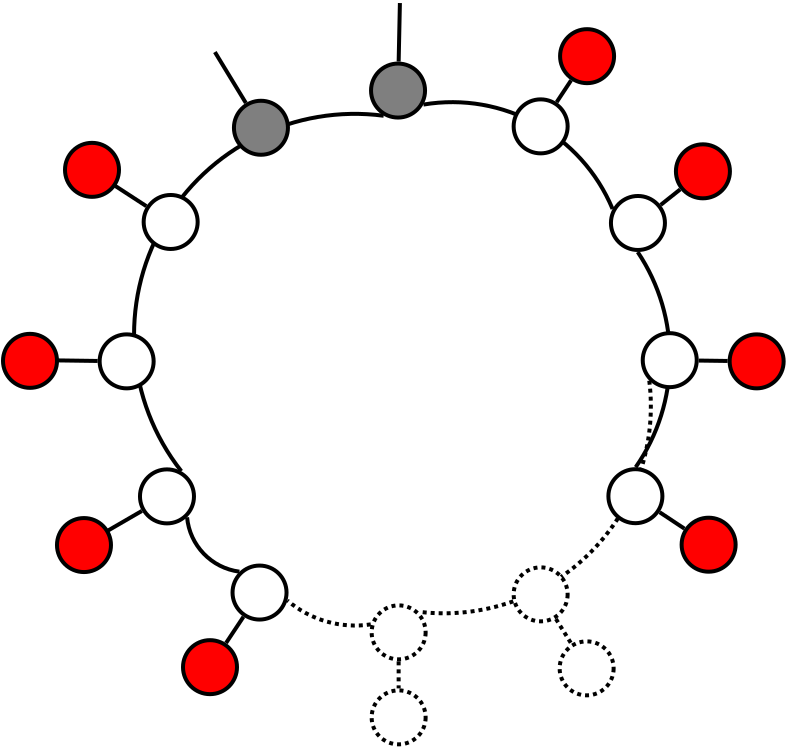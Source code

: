 <?xml version="1.0" encoding="UTF-8"?>
<dia:diagram xmlns:dia="http://www.lysator.liu.se/~alla/dia/">
  <dia:layer name="Background" visible="true" active="true">
    <dia:object type="Standard - Line" version="0" id="O0">
      <dia:attribute name="obj_pos">
        <dia:point val="33.005,37.84"/>
      </dia:attribute>
      <dia:attribute name="obj_bb">
        <dia:rectangle val="32.905,37.739;33.105,39.291"/>
      </dia:attribute>
      <dia:attribute name="conn_endpoints">
        <dia:point val="33.005,37.84"/>
        <dia:point val="33.005,39.191"/>
      </dia:attribute>
      <dia:attribute name="numcp">
        <dia:int val="1"/>
      </dia:attribute>
      <dia:attribute name="line_width">
        <dia:real val="0.2"/>
      </dia:attribute>
      <dia:attribute name="line_style">
        <dia:enum val="4"/>
      </dia:attribute>
      <dia:attribute name="dashlength">
        <dia:real val="2"/>
      </dia:attribute>
      <dia:connections>
        <dia:connection handle="0" to="O5" connection="8"/>
        <dia:connection handle="1" to="O1" connection="8"/>
      </dia:connections>
    </dia:object>
    <dia:object type="Standard - Ellipse" version="0" id="O1">
      <dia:attribute name="obj_pos">
        <dia:point val="31.655,39.29"/>
      </dia:attribute>
      <dia:attribute name="obj_bb">
        <dia:rectangle val="31.555,39.19;34.455,42.09"/>
      </dia:attribute>
      <dia:attribute name="elem_corner">
        <dia:point val="31.655,39.29"/>
      </dia:attribute>
      <dia:attribute name="elem_width">
        <dia:real val="2.7"/>
      </dia:attribute>
      <dia:attribute name="elem_height">
        <dia:real val="2.7"/>
      </dia:attribute>
      <dia:attribute name="border_width">
        <dia:real val="0.2"/>
      </dia:attribute>
      <dia:attribute name="aspect">
        <dia:enum val="2"/>
      </dia:attribute>
      <dia:attribute name="line_style">
        <dia:enum val="4"/>
      </dia:attribute>
      <dia:attribute name="dashlength">
        <dia:real val="2"/>
      </dia:attribute>
    </dia:object>
    <dia:object type="Standard - Ellipse" version="0" id="O2">
      <dia:attribute name="obj_pos">
        <dia:point val="41.055,36.84"/>
      </dia:attribute>
      <dia:attribute name="obj_bb">
        <dia:rectangle val="40.955,36.74;43.855,39.64"/>
      </dia:attribute>
      <dia:attribute name="elem_corner">
        <dia:point val="41.055,36.84"/>
      </dia:attribute>
      <dia:attribute name="elem_width">
        <dia:real val="2.7"/>
      </dia:attribute>
      <dia:attribute name="elem_height">
        <dia:real val="2.7"/>
      </dia:attribute>
      <dia:attribute name="border_width">
        <dia:real val="0.2"/>
      </dia:attribute>
      <dia:attribute name="aspect">
        <dia:enum val="2"/>
      </dia:attribute>
      <dia:attribute name="line_style">
        <dia:enum val="4"/>
      </dia:attribute>
      <dia:attribute name="dashlength">
        <dia:real val="2"/>
      </dia:attribute>
    </dia:object>
    <dia:object type="Standard - Line" version="0" id="O3">
      <dia:attribute name="obj_pos">
        <dia:point val="14.668,22.774"/>
      </dia:attribute>
      <dia:attribute name="obj_bb">
        <dia:rectangle val="14.566,22.673;18.057,22.921"/>
      </dia:attribute>
      <dia:attribute name="conn_endpoints">
        <dia:point val="14.668,22.774"/>
        <dia:point val="17.956,22.82"/>
      </dia:attribute>
      <dia:attribute name="numcp">
        <dia:int val="1"/>
      </dia:attribute>
      <dia:attribute name="line_width">
        <dia:real val="0.2"/>
      </dia:attribute>
      <dia:connections>
        <dia:connection handle="1" to="O29" connection="8"/>
      </dia:connections>
    </dia:object>
    <dia:object type="Standard - Line" version="0" id="O4">
      <dia:attribute name="obj_pos">
        <dia:point val="24.375,36.922"/>
      </dia:attribute>
      <dia:attribute name="obj_bb">
        <dia:rectangle val="24.236,35.469;25.386,37.061"/>
      </dia:attribute>
      <dia:attribute name="conn_endpoints">
        <dia:point val="24.375,36.922"/>
        <dia:point val="25.248,35.608"/>
      </dia:attribute>
      <dia:attribute name="numcp">
        <dia:int val="1"/>
      </dia:attribute>
      <dia:attribute name="line_width">
        <dia:real val="0.2"/>
      </dia:attribute>
      <dia:connections>
        <dia:connection handle="0" to="O33" connection="8"/>
        <dia:connection handle="1" to="O17" connection="8"/>
      </dia:connections>
    </dia:object>
    <dia:object type="Standard - Ellipse" version="0" id="O5">
      <dia:attribute name="obj_pos">
        <dia:point val="31.655,35.04"/>
      </dia:attribute>
      <dia:attribute name="obj_bb">
        <dia:rectangle val="31.555,34.94;34.455,37.84"/>
      </dia:attribute>
      <dia:attribute name="elem_corner">
        <dia:point val="31.655,35.04"/>
      </dia:attribute>
      <dia:attribute name="elem_width">
        <dia:real val="2.7"/>
      </dia:attribute>
      <dia:attribute name="elem_height">
        <dia:real val="2.7"/>
      </dia:attribute>
      <dia:attribute name="border_width">
        <dia:real val="0.2"/>
      </dia:attribute>
      <dia:attribute name="aspect">
        <dia:enum val="2"/>
      </dia:attribute>
      <dia:attribute name="line_style">
        <dia:enum val="4"/>
      </dia:attribute>
      <dia:attribute name="dashlength">
        <dia:real val="2"/>
      </dia:attribute>
    </dia:object>
    <dia:object type="Standard - Line" version="0" id="O6">
      <dia:attribute name="obj_pos">
        <dia:point val="40.87,35.72"/>
      </dia:attribute>
      <dia:attribute name="obj_bb">
        <dia:rectangle val="40.732,35.583;41.778,37.097"/>
      </dia:attribute>
      <dia:attribute name="conn_endpoints">
        <dia:point val="40.87,35.72"/>
        <dia:point val="41.64,36.96"/>
      </dia:attribute>
      <dia:attribute name="numcp">
        <dia:int val="1"/>
      </dia:attribute>
      <dia:attribute name="line_width">
        <dia:real val="0.2"/>
      </dia:attribute>
      <dia:attribute name="line_style">
        <dia:enum val="4"/>
      </dia:attribute>
      <dia:attribute name="dashlength">
        <dia:real val="2"/>
      </dia:attribute>
      <dia:connections>
        <dia:connection handle="0" to="O37" connection="8"/>
        <dia:connection handle="1" to="O2" connection="8"/>
      </dia:connections>
    </dia:object>
    <dia:object type="Standard - Ellipse" version="0" id="O7">
      <dia:attribute name="obj_pos">
        <dia:point val="46.869,11.988"/>
      </dia:attribute>
      <dia:attribute name="obj_bb">
        <dia:rectangle val="46.769,11.888;49.669,14.788"/>
      </dia:attribute>
      <dia:attribute name="elem_corner">
        <dia:point val="46.869,11.988"/>
      </dia:attribute>
      <dia:attribute name="elem_width">
        <dia:real val="2.7"/>
      </dia:attribute>
      <dia:attribute name="elem_height">
        <dia:real val="2.7"/>
      </dia:attribute>
      <dia:attribute name="border_width">
        <dia:real val="0.2"/>
      </dia:attribute>
      <dia:attribute name="inner_color">
        <dia:color val="#ff0000"/>
      </dia:attribute>
      <dia:attribute name="aspect">
        <dia:enum val="2"/>
      </dia:attribute>
    </dia:object>
    <dia:object type="Standard - Line" version="0" id="O8">
      <dia:attribute name="obj_pos">
        <dia:point val="46.105,15.019"/>
      </dia:attribute>
      <dia:attribute name="obj_bb">
        <dia:rectangle val="45.964,14.1;47.225,15.159"/>
      </dia:attribute>
      <dia:attribute name="conn_endpoints">
        <dia:point val="46.105,15.019"/>
        <dia:point val="47.084,14.24"/>
      </dia:attribute>
      <dia:attribute name="numcp">
        <dia:int val="1"/>
      </dia:attribute>
      <dia:attribute name="line_width">
        <dia:real val="0.2"/>
      </dia:attribute>
      <dia:connections>
        <dia:connection handle="0" to="O27" connection="8"/>
        <dia:connection handle="1" to="O7" connection="8"/>
      </dia:connections>
    </dia:object>
    <dia:object type="Standard - Line" version="0" id="O9">
      <dia:attribute name="obj_pos">
        <dia:point val="33.068,4.924"/>
      </dia:attribute>
      <dia:attribute name="obj_bb">
        <dia:rectangle val="32.904,4.822;33.17,7.953"/>
      </dia:attribute>
      <dia:attribute name="conn_endpoints">
        <dia:point val="33.068,4.924"/>
        <dia:point val="33.006,7.851"/>
      </dia:attribute>
      <dia:attribute name="numcp">
        <dia:int val="1"/>
      </dia:attribute>
      <dia:attribute name="line_width">
        <dia:real val="0.2"/>
      </dia:attribute>
      <dia:connections>
        <dia:connection handle="1" to="O26" connection="8"/>
      </dia:connections>
    </dia:object>
    <dia:object type="Standard - Arc" version="0" id="O10">
      <dia:attribute name="obj_pos">
        <dia:point val="26.05,34.4"/>
      </dia:attribute>
      <dia:attribute name="obj_bb">
        <dia:rectangle val="21.281,29.45;26.191,34.541"/>
      </dia:attribute>
      <dia:attribute name="conn_endpoints">
        <dia:point val="26.05,34.4"/>
        <dia:point val="21.422,29.591"/>
      </dia:attribute>
      <dia:attribute name="curve_distance">
        <dia:real val="-0.663"/>
      </dia:attribute>
      <dia:attribute name="line_width">
        <dia:real val="0.2"/>
      </dia:attribute>
      <dia:connections>
        <dia:connection handle="0" to="O17" connection="8"/>
        <dia:connection handle="1" to="O18" connection="8"/>
      </dia:connections>
    </dia:object>
    <dia:object type="Standard - Arc" version="0" id="O11">
      <dia:attribute name="obj_pos">
        <dia:point val="33.005,36.39"/>
      </dia:attribute>
      <dia:attribute name="obj_bb">
        <dia:rectangle val="25.926,34.276;33.129,36.514"/>
      </dia:attribute>
      <dia:attribute name="conn_endpoints">
        <dia:point val="33.005,36.39"/>
        <dia:point val="26.05,34.4"/>
      </dia:attribute>
      <dia:attribute name="curve_distance">
        <dia:real val="-0.471"/>
      </dia:attribute>
      <dia:attribute name="line_width">
        <dia:real val="0.2"/>
      </dia:attribute>
      <dia:attribute name="line_style">
        <dia:enum val="4"/>
      </dia:attribute>
      <dia:attribute name="dashlength">
        <dia:real val="2"/>
      </dia:attribute>
      <dia:connections>
        <dia:connection handle="0" to="O5" connection="8"/>
        <dia:connection handle="1" to="O17" connection="8"/>
      </dia:connections>
    </dia:object>
    <dia:object type="Standard - Line" version="0" id="O12">
      <dia:attribute name="obj_pos">
        <dia:point val="23.817,7.374"/>
      </dia:attribute>
      <dia:attribute name="obj_bb">
        <dia:rectangle val="23.68,7.237;25.504,10.058"/>
      </dia:attribute>
      <dia:attribute name="conn_endpoints">
        <dia:point val="23.817,7.374"/>
        <dia:point val="25.366,9.921"/>
      </dia:attribute>
      <dia:attribute name="numcp">
        <dia:int val="1"/>
      </dia:attribute>
      <dia:attribute name="line_width">
        <dia:real val="0.2"/>
      </dia:attribute>
      <dia:connections>
        <dia:connection handle="1" to="O30" connection="8"/>
      </dia:connections>
    </dia:object>
    <dia:object type="Standard - Line" version="0" id="O13">
      <dia:attribute name="obj_pos">
        <dia:point val="46.051,30.382"/>
      </dia:attribute>
      <dia:attribute name="obj_bb">
        <dia:rectangle val="45.913,30.244;47.434,31.345"/>
      </dia:attribute>
      <dia:attribute name="conn_endpoints">
        <dia:point val="46.051,30.382"/>
        <dia:point val="47.295,31.206"/>
      </dia:attribute>
      <dia:attribute name="numcp">
        <dia:int val="1"/>
      </dia:attribute>
      <dia:attribute name="line_width">
        <dia:real val="0.2"/>
      </dia:attribute>
      <dia:connections>
        <dia:connection handle="0" to="O39" connection="8"/>
        <dia:connection handle="1" to="O14" connection="8"/>
      </dia:connections>
    </dia:object>
    <dia:object type="Standard - Ellipse" version="0" id="O14">
      <dia:attribute name="obj_pos">
        <dia:point val="47.154,30.657"/>
      </dia:attribute>
      <dia:attribute name="obj_bb">
        <dia:rectangle val="47.054,30.557;49.954,33.457"/>
      </dia:attribute>
      <dia:attribute name="elem_corner">
        <dia:point val="47.154,30.657"/>
      </dia:attribute>
      <dia:attribute name="elem_width">
        <dia:real val="2.7"/>
      </dia:attribute>
      <dia:attribute name="elem_height">
        <dia:real val="2.7"/>
      </dia:attribute>
      <dia:attribute name="border_width">
        <dia:real val="0.2"/>
      </dia:attribute>
      <dia:attribute name="inner_color">
        <dia:color val="#ff0000"/>
      </dia:attribute>
      <dia:attribute name="aspect">
        <dia:enum val="2"/>
      </dia:attribute>
    </dia:object>
    <dia:object type="Standard - Ellipse" version="0" id="O15">
      <dia:attribute name="obj_pos">
        <dia:point val="49.555,21.49"/>
      </dia:attribute>
      <dia:attribute name="obj_bb">
        <dia:rectangle val="49.455,21.39;52.355,24.29"/>
      </dia:attribute>
      <dia:attribute name="elem_corner">
        <dia:point val="49.555,21.49"/>
      </dia:attribute>
      <dia:attribute name="elem_width">
        <dia:real val="2.7"/>
      </dia:attribute>
      <dia:attribute name="elem_height">
        <dia:real val="2.7"/>
      </dia:attribute>
      <dia:attribute name="border_width">
        <dia:real val="0.2"/>
      </dia:attribute>
      <dia:attribute name="inner_color">
        <dia:color val="#ff0000"/>
      </dia:attribute>
      <dia:attribute name="aspect">
        <dia:enum val="2"/>
      </dia:attribute>
    </dia:object>
    <dia:object type="Standard - Line" version="0" id="O16">
      <dia:attribute name="obj_pos">
        <dia:point val="48.01,22.8"/>
      </dia:attribute>
      <dia:attribute name="obj_bb">
        <dia:rectangle val="47.908,22.699;49.557,22.921"/>
      </dia:attribute>
      <dia:attribute name="conn_endpoints">
        <dia:point val="48.01,22.8"/>
        <dia:point val="49.455,22.82"/>
      </dia:attribute>
      <dia:attribute name="numcp">
        <dia:int val="1"/>
      </dia:attribute>
      <dia:attribute name="line_width">
        <dia:real val="0.2"/>
      </dia:attribute>
      <dia:connections>
        <dia:connection handle="0" to="O38" connection="8"/>
        <dia:connection handle="1" to="O15" connection="8"/>
      </dia:connections>
    </dia:object>
    <dia:object type="Standard - Ellipse" version="0" id="O17">
      <dia:attribute name="obj_pos">
        <dia:point val="24.7,33.05"/>
      </dia:attribute>
      <dia:attribute name="obj_bb">
        <dia:rectangle val="24.6,32.95;27.5,35.85"/>
      </dia:attribute>
      <dia:attribute name="elem_corner">
        <dia:point val="24.7,33.05"/>
      </dia:attribute>
      <dia:attribute name="elem_width">
        <dia:real val="2.7"/>
      </dia:attribute>
      <dia:attribute name="elem_height">
        <dia:real val="2.7"/>
      </dia:attribute>
      <dia:attribute name="border_width">
        <dia:real val="0.2"/>
      </dia:attribute>
      <dia:attribute name="aspect">
        <dia:enum val="2"/>
      </dia:attribute>
    </dia:object>
    <dia:object type="Standard - Ellipse" version="0" id="O18">
      <dia:attribute name="obj_pos">
        <dia:point val="20.072,28.241"/>
      </dia:attribute>
      <dia:attribute name="obj_bb">
        <dia:rectangle val="19.972,28.141;22.872,31.041"/>
      </dia:attribute>
      <dia:attribute name="elem_corner">
        <dia:point val="20.072,28.241"/>
      </dia:attribute>
      <dia:attribute name="elem_width">
        <dia:real val="2.7"/>
      </dia:attribute>
      <dia:attribute name="elem_height">
        <dia:real val="2.7"/>
      </dia:attribute>
      <dia:attribute name="border_width">
        <dia:real val="0.2"/>
      </dia:attribute>
      <dia:attribute name="aspect">
        <dia:enum val="2"/>
      </dia:attribute>
    </dia:object>
    <dia:object type="Standard - Line" version="0" id="O19">
      <dia:attribute name="obj_pos">
        <dia:point val="20.168,30.317"/>
      </dia:attribute>
      <dia:attribute name="obj_bb">
        <dia:rectangle val="17.681,30.181;20.305,31.815"/>
      </dia:attribute>
      <dia:attribute name="conn_endpoints">
        <dia:point val="20.168,30.317"/>
        <dia:point val="17.817,31.679"/>
      </dia:attribute>
      <dia:attribute name="numcp">
        <dia:int val="1"/>
      </dia:attribute>
      <dia:attribute name="line_width">
        <dia:real val="0.2"/>
      </dia:attribute>
      <dia:connections>
        <dia:connection handle="0" to="O18" connection="8"/>
      </dia:connections>
    </dia:object>
    <dia:object type="Standard - Arc" version="0" id="O20">
      <dia:attribute name="obj_pos">
        <dia:point val="46.56,22.78"/>
      </dia:attribute>
      <dia:attribute name="obj_bb">
        <dia:rectangle val="32.864,22.639;46.701,36.531"/>
      </dia:attribute>
      <dia:attribute name="conn_endpoints">
        <dia:point val="46.56,22.78"/>
        <dia:point val="33.005,36.39"/>
      </dia:attribute>
      <dia:attribute name="curve_distance">
        <dia:real val="-3.976"/>
      </dia:attribute>
      <dia:attribute name="line_width">
        <dia:real val="0.2"/>
      </dia:attribute>
      <dia:attribute name="line_style">
        <dia:enum val="4"/>
      </dia:attribute>
      <dia:attribute name="dashlength">
        <dia:real val="2"/>
      </dia:attribute>
      <dia:connections>
        <dia:connection handle="0" to="O38" connection="8"/>
        <dia:connection handle="1" to="O5" connection="8"/>
      </dia:connections>
    </dia:object>
    <dia:object type="Standard - Arc" version="0" id="O21">
      <dia:attribute name="obj_pos">
        <dia:point val="44.97,15.921"/>
      </dia:attribute>
      <dia:attribute name="obj_bb">
        <dia:rectangle val="44.742,15.82;46.67,29.682"/>
      </dia:attribute>
      <dia:attribute name="conn_endpoints">
        <dia:point val="44.97,15.921"/>
        <dia:point val="44.843,29.581"/>
      </dia:attribute>
      <dia:attribute name="curve_distance">
        <dia:real val="-1.663"/>
      </dia:attribute>
      <dia:attribute name="line_width">
        <dia:real val="0.2"/>
      </dia:attribute>
      <dia:connections>
        <dia:connection handle="0" to="O27" connection="8"/>
        <dia:connection handle="1" to="O39" connection="8"/>
      </dia:connections>
    </dia:object>
    <dia:object type="Standard - Arc" version="0" id="O22">
      <dia:attribute name="obj_pos">
        <dia:point val="21.422,29.591"/>
      </dia:attribute>
      <dia:attribute name="obj_bb">
        <dia:rectangle val="19.374,9.164;33.111,29.728"/>
      </dia:attribute>
      <dia:attribute name="conn_endpoints">
        <dia:point val="21.422,29.591"/>
        <dia:point val="32.975,9.3"/>
      </dia:attribute>
      <dia:attribute name="curve_distance">
        <dia:real val="-6.877"/>
      </dia:attribute>
      <dia:attribute name="line_width">
        <dia:real val="0.2"/>
      </dia:attribute>
      <dia:connections>
        <dia:connection handle="0" to="O18" connection="8"/>
        <dia:connection handle="1" to="O26" connection="8"/>
      </dia:connections>
    </dia:object>
    <dia:object type="Standard - Arc" version="0" id="O23">
      <dia:attribute name="obj_pos">
        <dia:point val="32.975,9.3"/>
      </dia:attribute>
      <dia:attribute name="obj_bb">
        <dia:rectangle val="32.839,9.164;45.106,16.057"/>
      </dia:attribute>
      <dia:attribute name="conn_endpoints">
        <dia:point val="32.975,9.3"/>
        <dia:point val="44.97,15.921"/>
      </dia:attribute>
      <dia:attribute name="curve_distance">
        <dia:real val="-1.883"/>
      </dia:attribute>
      <dia:attribute name="line_width">
        <dia:real val="0.2"/>
      </dia:attribute>
      <dia:connections>
        <dia:connection handle="0" to="O26" connection="8"/>
        <dia:connection handle="1" to="O27" connection="8"/>
      </dia:connections>
    </dia:object>
    <dia:object type="Standard - Ellipse" version="0" id="O24">
      <dia:attribute name="obj_pos">
        <dia:point val="20.256,14.521"/>
      </dia:attribute>
      <dia:attribute name="obj_bb">
        <dia:rectangle val="20.156,14.421;23.056,17.321"/>
      </dia:attribute>
      <dia:attribute name="elem_corner">
        <dia:point val="20.256,14.521"/>
      </dia:attribute>
      <dia:attribute name="elem_width">
        <dia:real val="2.7"/>
      </dia:attribute>
      <dia:attribute name="elem_height">
        <dia:real val="2.7"/>
      </dia:attribute>
      <dia:attribute name="border_width">
        <dia:real val="0.2"/>
      </dia:attribute>
      <dia:attribute name="aspect">
        <dia:enum val="2"/>
      </dia:attribute>
    </dia:object>
    <dia:object type="Standard - Line" version="0" id="O25">
      <dia:attribute name="obj_pos">
        <dia:point val="20.391,15.081"/>
      </dia:attribute>
      <dia:attribute name="obj_bb">
        <dia:rectangle val="17.629,13.236;20.529,15.219"/>
      </dia:attribute>
      <dia:attribute name="conn_endpoints">
        <dia:point val="20.391,15.081"/>
        <dia:point val="17.767,13.374"/>
      </dia:attribute>
      <dia:attribute name="numcp">
        <dia:int val="1"/>
      </dia:attribute>
      <dia:attribute name="line_width">
        <dia:real val="0.2"/>
      </dia:attribute>
      <dia:connections>
        <dia:connection handle="0" to="O24" connection="8"/>
      </dia:connections>
    </dia:object>
    <dia:object type="Standard - Ellipse" version="0" id="O26">
      <dia:attribute name="obj_pos">
        <dia:point val="31.625,7.95"/>
      </dia:attribute>
      <dia:attribute name="obj_bb">
        <dia:rectangle val="31.525,7.85;34.425,10.75"/>
      </dia:attribute>
      <dia:attribute name="elem_corner">
        <dia:point val="31.625,7.95"/>
      </dia:attribute>
      <dia:attribute name="elem_width">
        <dia:real val="2.7"/>
      </dia:attribute>
      <dia:attribute name="elem_height">
        <dia:real val="2.7"/>
      </dia:attribute>
      <dia:attribute name="border_width">
        <dia:real val="0.2"/>
      </dia:attribute>
      <dia:attribute name="inner_color">
        <dia:color val="#7f7f7f"/>
      </dia:attribute>
      <dia:attribute name="aspect">
        <dia:enum val="2"/>
      </dia:attribute>
    </dia:object>
    <dia:object type="Standard - Ellipse" version="0" id="O27">
      <dia:attribute name="obj_pos">
        <dia:point val="43.62,14.571"/>
      </dia:attribute>
      <dia:attribute name="obj_bb">
        <dia:rectangle val="43.52,14.471;46.42,17.371"/>
      </dia:attribute>
      <dia:attribute name="elem_corner">
        <dia:point val="43.62,14.571"/>
      </dia:attribute>
      <dia:attribute name="elem_width">
        <dia:real val="2.7"/>
      </dia:attribute>
      <dia:attribute name="elem_height">
        <dia:real val="2.7"/>
      </dia:attribute>
      <dia:attribute name="border_width">
        <dia:real val="0.2"/>
      </dia:attribute>
      <dia:attribute name="aspect">
        <dia:enum val="2"/>
      </dia:attribute>
    </dia:object>
    <dia:object type="Standard - Text" version="1" id="O28">
      <dia:attribute name="obj_pos">
        <dia:point val="31.28,38.828"/>
      </dia:attribute>
      <dia:attribute name="obj_bb">
        <dia:rectangle val="31.28,37.907;31.28,39.062"/>
      </dia:attribute>
      <dia:attribute name="text">
        <dia:composite type="text">
          <dia:attribute name="string">
            <dia:string>##</dia:string>
          </dia:attribute>
          <dia:attribute name="font">
            <dia:font family="sans" style="0" name="Helvetica"/>
          </dia:attribute>
          <dia:attribute name="height">
            <dia:real val="1.238"/>
          </dia:attribute>
          <dia:attribute name="pos">
            <dia:point val="31.28,38.828"/>
          </dia:attribute>
          <dia:attribute name="color">
            <dia:color val="#ff0000"/>
          </dia:attribute>
          <dia:attribute name="alignment">
            <dia:enum val="0"/>
          </dia:attribute>
        </dia:composite>
      </dia:attribute>
      <dia:attribute name="valign">
        <dia:enum val="3"/>
      </dia:attribute>
    </dia:object>
    <dia:object type="Standard - Ellipse" version="0" id="O29">
      <dia:attribute name="obj_pos">
        <dia:point val="18.055,21.49"/>
      </dia:attribute>
      <dia:attribute name="obj_bb">
        <dia:rectangle val="17.955,21.39;20.855,24.29"/>
      </dia:attribute>
      <dia:attribute name="elem_corner">
        <dia:point val="18.055,21.49"/>
      </dia:attribute>
      <dia:attribute name="elem_width">
        <dia:real val="2.7"/>
      </dia:attribute>
      <dia:attribute name="elem_height">
        <dia:real val="2.7"/>
      </dia:attribute>
      <dia:attribute name="border_width">
        <dia:real val="0.2"/>
      </dia:attribute>
      <dia:attribute name="aspect">
        <dia:enum val="2"/>
      </dia:attribute>
    </dia:object>
    <dia:object type="Standard - Ellipse" version="0" id="O30">
      <dia:attribute name="obj_pos">
        <dia:point val="24.77,9.81"/>
      </dia:attribute>
      <dia:attribute name="obj_bb">
        <dia:rectangle val="24.67,9.71;27.57,12.61"/>
      </dia:attribute>
      <dia:attribute name="elem_corner">
        <dia:point val="24.77,9.81"/>
      </dia:attribute>
      <dia:attribute name="elem_width">
        <dia:real val="2.7"/>
      </dia:attribute>
      <dia:attribute name="elem_height">
        <dia:real val="2.7"/>
      </dia:attribute>
      <dia:attribute name="border_width">
        <dia:real val="0.2"/>
      </dia:attribute>
      <dia:attribute name="inner_color">
        <dia:color val="#7f7f7f"/>
      </dia:attribute>
      <dia:attribute name="aspect">
        <dia:enum val="2"/>
      </dia:attribute>
    </dia:object>
    <dia:object type="Standard - Ellipse" version="0" id="O31">
      <dia:attribute name="obj_pos">
        <dia:point val="41.077,6.23"/>
      </dia:attribute>
      <dia:attribute name="obj_bb">
        <dia:rectangle val="40.977,6.13;43.877,9.03"/>
      </dia:attribute>
      <dia:attribute name="elem_corner">
        <dia:point val="41.077,6.23"/>
      </dia:attribute>
      <dia:attribute name="elem_width">
        <dia:real val="2.7"/>
      </dia:attribute>
      <dia:attribute name="elem_height">
        <dia:real val="2.7"/>
      </dia:attribute>
      <dia:attribute name="border_width">
        <dia:real val="0.2"/>
      </dia:attribute>
      <dia:attribute name="inner_color">
        <dia:color val="#ff0000"/>
      </dia:attribute>
      <dia:attribute name="aspect">
        <dia:enum val="2"/>
      </dia:attribute>
    </dia:object>
    <dia:object type="Standard - Line" version="0" id="O32">
      <dia:attribute name="obj_pos">
        <dia:point val="40.904,9.882"/>
      </dia:attribute>
      <dia:attribute name="obj_bb">
        <dia:rectangle val="40.766,8.65;41.766,10.02"/>
      </dia:attribute>
      <dia:attribute name="conn_endpoints">
        <dia:point val="40.904,9.882"/>
        <dia:point val="41.628,8.788"/>
      </dia:attribute>
      <dia:attribute name="numcp">
        <dia:int val="1"/>
      </dia:attribute>
      <dia:attribute name="line_width">
        <dia:real val="0.2"/>
      </dia:attribute>
      <dia:connections>
        <dia:connection handle="0" to="O35" connection="8"/>
        <dia:connection handle="1" to="O31" connection="8"/>
      </dia:connections>
    </dia:object>
    <dia:object type="Standard - Ellipse" version="0" id="O33">
      <dia:attribute name="obj_pos">
        <dia:point val="22.223,36.78"/>
      </dia:attribute>
      <dia:attribute name="obj_bb">
        <dia:rectangle val="22.122,36.68;25.023,39.58"/>
      </dia:attribute>
      <dia:attribute name="elem_corner">
        <dia:point val="22.223,36.78"/>
      </dia:attribute>
      <dia:attribute name="elem_width">
        <dia:real val="2.7"/>
      </dia:attribute>
      <dia:attribute name="elem_height">
        <dia:real val="2.7"/>
      </dia:attribute>
      <dia:attribute name="border_width">
        <dia:real val="0.2"/>
      </dia:attribute>
      <dia:attribute name="inner_color">
        <dia:color val="#ff0000"/>
      </dia:attribute>
      <dia:attribute name="aspect">
        <dia:enum val="2"/>
      </dia:attribute>
    </dia:object>
    <dia:object type="Standard - Ellipse" version="0" id="O34">
      <dia:attribute name="obj_pos">
        <dia:point val="15.922,30.675"/>
      </dia:attribute>
      <dia:attribute name="obj_bb">
        <dia:rectangle val="15.822,30.575;18.723,33.475"/>
      </dia:attribute>
      <dia:attribute name="elem_corner">
        <dia:point val="15.922,30.675"/>
      </dia:attribute>
      <dia:attribute name="elem_width">
        <dia:real val="2.7"/>
      </dia:attribute>
      <dia:attribute name="elem_height">
        <dia:real val="2.7"/>
      </dia:attribute>
      <dia:attribute name="border_width">
        <dia:real val="0.2"/>
      </dia:attribute>
      <dia:attribute name="inner_color">
        <dia:color val="#ff0000"/>
      </dia:attribute>
      <dia:attribute name="aspect">
        <dia:enum val="2"/>
      </dia:attribute>
    </dia:object>
    <dia:object type="Standard - Ellipse" version="0" id="O35">
      <dia:attribute name="obj_pos">
        <dia:point val="38.755,9.74"/>
      </dia:attribute>
      <dia:attribute name="obj_bb">
        <dia:rectangle val="38.655,9.64;41.555,12.54"/>
      </dia:attribute>
      <dia:attribute name="elem_corner">
        <dia:point val="38.755,9.74"/>
      </dia:attribute>
      <dia:attribute name="elem_width">
        <dia:real val="2.7"/>
      </dia:attribute>
      <dia:attribute name="elem_height">
        <dia:real val="2.7"/>
      </dia:attribute>
      <dia:attribute name="border_width">
        <dia:real val="0.2"/>
      </dia:attribute>
      <dia:attribute name="aspect">
        <dia:enum val="2"/>
      </dia:attribute>
    </dia:object>
    <dia:object type="Standard - Ellipse" version="0" id="O36">
      <dia:attribute name="obj_pos">
        <dia:point val="13.223,21.464"/>
      </dia:attribute>
      <dia:attribute name="obj_bb">
        <dia:rectangle val="13.123,21.364;16.023,24.264"/>
      </dia:attribute>
      <dia:attribute name="elem_corner">
        <dia:point val="13.223,21.464"/>
      </dia:attribute>
      <dia:attribute name="elem_width">
        <dia:real val="2.7"/>
      </dia:attribute>
      <dia:attribute name="elem_height">
        <dia:real val="2.7"/>
      </dia:attribute>
      <dia:attribute name="border_width">
        <dia:real val="0.2"/>
      </dia:attribute>
      <dia:attribute name="inner_color">
        <dia:color val="#ff0000"/>
      </dia:attribute>
      <dia:attribute name="aspect">
        <dia:enum val="2"/>
      </dia:attribute>
    </dia:object>
    <dia:object type="Standard - Ellipse" version="0" id="O37">
      <dia:attribute name="obj_pos">
        <dia:point val="38.755,33.14"/>
      </dia:attribute>
      <dia:attribute name="obj_bb">
        <dia:rectangle val="38.655,33.04;41.555,35.94"/>
      </dia:attribute>
      <dia:attribute name="elem_corner">
        <dia:point val="38.755,33.14"/>
      </dia:attribute>
      <dia:attribute name="elem_width">
        <dia:real val="2.7"/>
      </dia:attribute>
      <dia:attribute name="elem_height">
        <dia:real val="2.7"/>
      </dia:attribute>
      <dia:attribute name="border_width">
        <dia:real val="0.2"/>
      </dia:attribute>
      <dia:attribute name="aspect">
        <dia:enum val="2"/>
      </dia:attribute>
      <dia:attribute name="line_style">
        <dia:enum val="4"/>
      </dia:attribute>
      <dia:attribute name="dashlength">
        <dia:real val="2"/>
      </dia:attribute>
    </dia:object>
    <dia:object type="Standard - Ellipse" version="0" id="O38">
      <dia:attribute name="obj_pos">
        <dia:point val="45.21,21.43"/>
      </dia:attribute>
      <dia:attribute name="obj_bb">
        <dia:rectangle val="45.11,21.33;48.01,24.23"/>
      </dia:attribute>
      <dia:attribute name="elem_corner">
        <dia:point val="45.21,21.43"/>
      </dia:attribute>
      <dia:attribute name="elem_width">
        <dia:real val="2.7"/>
      </dia:attribute>
      <dia:attribute name="elem_height">
        <dia:real val="2.7"/>
      </dia:attribute>
      <dia:attribute name="border_width">
        <dia:real val="0.2"/>
      </dia:attribute>
      <dia:attribute name="aspect">
        <dia:enum val="2"/>
      </dia:attribute>
    </dia:object>
    <dia:object type="Standard - Ellipse" version="0" id="O39">
      <dia:attribute name="obj_pos">
        <dia:point val="43.493,28.231"/>
      </dia:attribute>
      <dia:attribute name="obj_bb">
        <dia:rectangle val="43.393,28.131;46.293,31.031"/>
      </dia:attribute>
      <dia:attribute name="elem_corner">
        <dia:point val="43.493,28.231"/>
      </dia:attribute>
      <dia:attribute name="elem_width">
        <dia:real val="2.7"/>
      </dia:attribute>
      <dia:attribute name="elem_height">
        <dia:real val="2.7"/>
      </dia:attribute>
      <dia:attribute name="border_width">
        <dia:real val="0.2"/>
      </dia:attribute>
      <dia:attribute name="aspect">
        <dia:enum val="2"/>
      </dia:attribute>
    </dia:object>
    <dia:object type="Standard - Ellipse" version="0" id="O40">
      <dia:attribute name="obj_pos">
        <dia:point val="16.323,11.914"/>
      </dia:attribute>
      <dia:attribute name="obj_bb">
        <dia:rectangle val="16.223,11.814;19.122,14.714"/>
      </dia:attribute>
      <dia:attribute name="elem_corner">
        <dia:point val="16.323,11.914"/>
      </dia:attribute>
      <dia:attribute name="elem_width">
        <dia:real val="2.7"/>
      </dia:attribute>
      <dia:attribute name="elem_height">
        <dia:real val="2.7"/>
      </dia:attribute>
      <dia:attribute name="border_width">
        <dia:real val="0.2"/>
      </dia:attribute>
      <dia:attribute name="inner_color">
        <dia:color val="#ff0000"/>
      </dia:attribute>
      <dia:attribute name="aspect">
        <dia:enum val="2"/>
      </dia:attribute>
    </dia:object>
  </dia:layer>
</dia:diagram>
